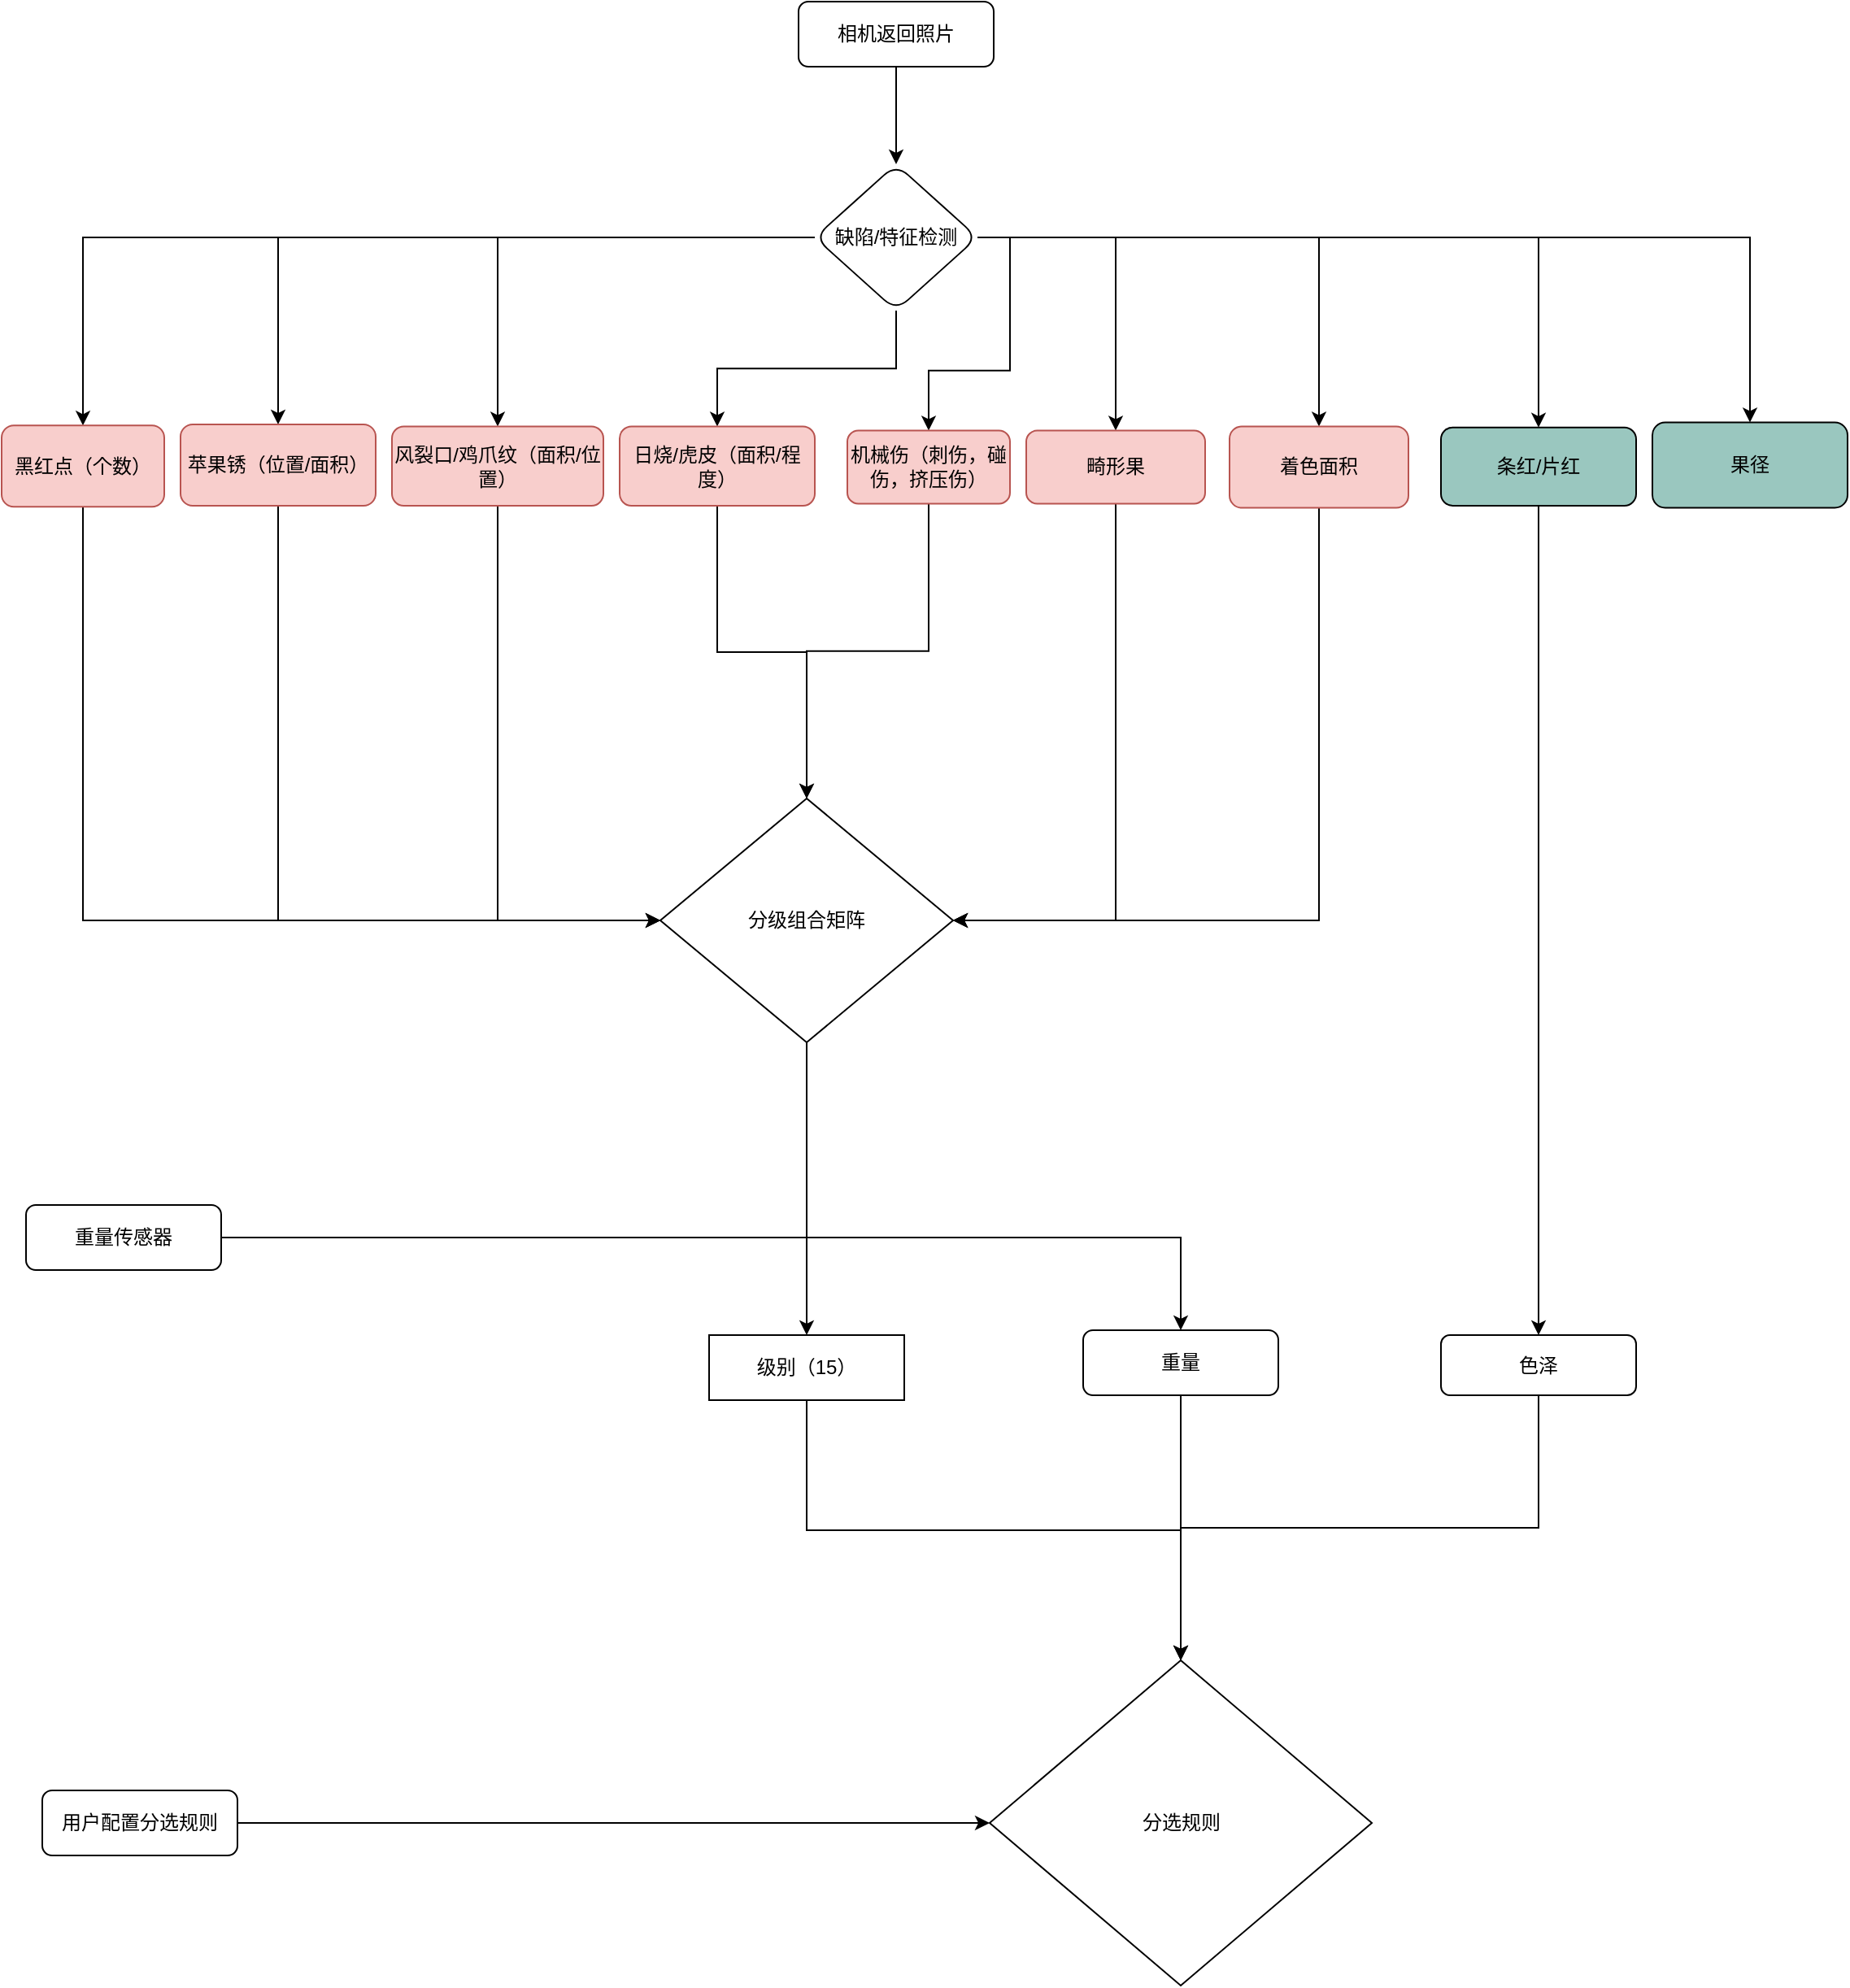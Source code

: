 <mxfile version="13.6.5" type="github">
  <diagram id="C5RBs43oDa-KdzZeNtuy" name="Page-1">
    <mxGraphModel dx="2066" dy="1163" grid="1" gridSize="10" guides="1" tooltips="1" connect="1" arrows="1" fold="1" page="1" pageScale="1" pageWidth="1169" pageHeight="827" math="0" shadow="0">
      <root>
        <mxCell id="WIyWlLk6GJQsqaUBKTNV-0" />
        <mxCell id="WIyWlLk6GJQsqaUBKTNV-1" parent="WIyWlLk6GJQsqaUBKTNV-0" />
        <mxCell id="UW98S7ijKTjuYcUrlLJn-1" value="" style="edgeStyle=orthogonalEdgeStyle;rounded=0;orthogonalLoop=1;jettySize=auto;html=1;" edge="1" parent="WIyWlLk6GJQsqaUBKTNV-1" source="WIyWlLk6GJQsqaUBKTNV-3" target="UW98S7ijKTjuYcUrlLJn-0">
          <mxGeometry relative="1" as="geometry" />
        </mxCell>
        <mxCell id="WIyWlLk6GJQsqaUBKTNV-3" value="相机返回照片" style="rounded=1;whiteSpace=wrap;html=1;fontSize=12;glass=0;strokeWidth=1;shadow=0;" parent="WIyWlLk6GJQsqaUBKTNV-1" vertex="1">
          <mxGeometry x="515" y="30" width="120" height="40" as="geometry" />
        </mxCell>
        <mxCell id="UW98S7ijKTjuYcUrlLJn-3" value="" style="edgeStyle=orthogonalEdgeStyle;rounded=0;orthogonalLoop=1;jettySize=auto;html=1;" edge="1" parent="WIyWlLk6GJQsqaUBKTNV-1" source="UW98S7ijKTjuYcUrlLJn-0" target="UW98S7ijKTjuYcUrlLJn-2">
          <mxGeometry relative="1" as="geometry" />
        </mxCell>
        <mxCell id="UW98S7ijKTjuYcUrlLJn-5" value="" style="edgeStyle=orthogonalEdgeStyle;rounded=0;orthogonalLoop=1;jettySize=auto;html=1;exitX=0;exitY=0.5;exitDx=0;exitDy=0;" edge="1" parent="WIyWlLk6GJQsqaUBKTNV-1" source="UW98S7ijKTjuYcUrlLJn-0" target="UW98S7ijKTjuYcUrlLJn-4">
          <mxGeometry relative="1" as="geometry" />
        </mxCell>
        <mxCell id="UW98S7ijKTjuYcUrlLJn-11" style="edgeStyle=orthogonalEdgeStyle;rounded=0;orthogonalLoop=1;jettySize=auto;html=1;exitX=1;exitY=0.5;exitDx=0;exitDy=0;" edge="1" parent="WIyWlLk6GJQsqaUBKTNV-1" source="UW98S7ijKTjuYcUrlLJn-0" target="UW98S7ijKTjuYcUrlLJn-12">
          <mxGeometry relative="1" as="geometry">
            <mxPoint x="745" y="330" as="targetPoint" />
          </mxGeometry>
        </mxCell>
        <mxCell id="UW98S7ijKTjuYcUrlLJn-13" style="edgeStyle=orthogonalEdgeStyle;rounded=0;orthogonalLoop=1;jettySize=auto;html=1;exitX=1;exitY=0.5;exitDx=0;exitDy=0;entryX=0.5;entryY=0;entryDx=0;entryDy=0;" edge="1" parent="WIyWlLk6GJQsqaUBKTNV-1" source="UW98S7ijKTjuYcUrlLJn-0" target="UW98S7ijKTjuYcUrlLJn-14">
          <mxGeometry relative="1" as="geometry">
            <mxPoint x="815" y="360" as="targetPoint" />
          </mxGeometry>
        </mxCell>
        <mxCell id="UW98S7ijKTjuYcUrlLJn-17" style="edgeStyle=orthogonalEdgeStyle;rounded=0;orthogonalLoop=1;jettySize=auto;html=1;entryX=0.5;entryY=0;entryDx=0;entryDy=0;" edge="1" parent="WIyWlLk6GJQsqaUBKTNV-1" source="UW98S7ijKTjuYcUrlLJn-0" target="UW98S7ijKTjuYcUrlLJn-18">
          <mxGeometry relative="1" as="geometry">
            <mxPoint x="655" y="360" as="targetPoint" />
          </mxGeometry>
        </mxCell>
        <mxCell id="UW98S7ijKTjuYcUrlLJn-20" style="edgeStyle=orthogonalEdgeStyle;rounded=0;orthogonalLoop=1;jettySize=auto;html=1;exitX=1;exitY=0.5;exitDx=0;exitDy=0;" edge="1" parent="WIyWlLk6GJQsqaUBKTNV-1" source="UW98S7ijKTjuYcUrlLJn-0" target="UW98S7ijKTjuYcUrlLJn-19">
          <mxGeometry relative="1" as="geometry" />
        </mxCell>
        <mxCell id="UW98S7ijKTjuYcUrlLJn-23" style="edgeStyle=orthogonalEdgeStyle;rounded=0;orthogonalLoop=1;jettySize=auto;html=1;" edge="1" parent="WIyWlLk6GJQsqaUBKTNV-1" source="UW98S7ijKTjuYcUrlLJn-0" target="UW98S7ijKTjuYcUrlLJn-22">
          <mxGeometry relative="1" as="geometry" />
        </mxCell>
        <mxCell id="UW98S7ijKTjuYcUrlLJn-24" style="edgeStyle=orthogonalEdgeStyle;rounded=0;orthogonalLoop=1;jettySize=auto;html=1;exitX=0.5;exitY=1;exitDx=0;exitDy=0;" edge="1" parent="WIyWlLk6GJQsqaUBKTNV-1" source="UW98S7ijKTjuYcUrlLJn-0" target="UW98S7ijKTjuYcUrlLJn-9">
          <mxGeometry relative="1" as="geometry" />
        </mxCell>
        <mxCell id="UW98S7ijKTjuYcUrlLJn-25" style="edgeStyle=orthogonalEdgeStyle;rounded=0;orthogonalLoop=1;jettySize=auto;html=1;exitX=0;exitY=0.5;exitDx=0;exitDy=0;" edge="1" parent="WIyWlLk6GJQsqaUBKTNV-1" source="UW98S7ijKTjuYcUrlLJn-0" target="UW98S7ijKTjuYcUrlLJn-6">
          <mxGeometry relative="1" as="geometry" />
        </mxCell>
        <mxCell id="UW98S7ijKTjuYcUrlLJn-0" value="缺陷/特征检测" style="rhombus;whiteSpace=wrap;html=1;rounded=1;shadow=0;strokeWidth=1;glass=0;" vertex="1" parent="WIyWlLk6GJQsqaUBKTNV-1">
          <mxGeometry x="525" y="130" width="100" height="90" as="geometry" />
        </mxCell>
        <mxCell id="UW98S7ijKTjuYcUrlLJn-28" style="edgeStyle=orthogonalEdgeStyle;rounded=0;orthogonalLoop=1;jettySize=auto;html=1;entryX=0;entryY=0.5;entryDx=0;entryDy=0;exitX=0.5;exitY=1;exitDx=0;exitDy=0;" edge="1" parent="WIyWlLk6GJQsqaUBKTNV-1" source="UW98S7ijKTjuYcUrlLJn-2" target="UW98S7ijKTjuYcUrlLJn-26">
          <mxGeometry relative="1" as="geometry" />
        </mxCell>
        <mxCell id="UW98S7ijKTjuYcUrlLJn-2" value="黑红点（个数）" style="whiteSpace=wrap;html=1;rounded=1;shadow=0;strokeWidth=1;glass=0;fillColor=#f8cecc;strokeColor=#b85450;" vertex="1" parent="WIyWlLk6GJQsqaUBKTNV-1">
          <mxGeometry x="25" y="290.63" width="100" height="50" as="geometry" />
        </mxCell>
        <mxCell id="UW98S7ijKTjuYcUrlLJn-29" style="edgeStyle=orthogonalEdgeStyle;rounded=0;orthogonalLoop=1;jettySize=auto;html=1;entryX=0;entryY=0.5;entryDx=0;entryDy=0;exitX=0.5;exitY=1;exitDx=0;exitDy=0;" edge="1" parent="WIyWlLk6GJQsqaUBKTNV-1" source="UW98S7ijKTjuYcUrlLJn-4" target="UW98S7ijKTjuYcUrlLJn-26">
          <mxGeometry relative="1" as="geometry" />
        </mxCell>
        <mxCell id="UW98S7ijKTjuYcUrlLJn-4" value="苹果锈（位置/面积）" style="whiteSpace=wrap;html=1;rounded=1;shadow=0;strokeWidth=1;glass=0;fillColor=#f8cecc;strokeColor=#b85450;" vertex="1" parent="WIyWlLk6GJQsqaUBKTNV-1">
          <mxGeometry x="135" y="290" width="120" height="50" as="geometry" />
        </mxCell>
        <mxCell id="UW98S7ijKTjuYcUrlLJn-30" style="edgeStyle=orthogonalEdgeStyle;rounded=0;orthogonalLoop=1;jettySize=auto;html=1;exitX=0.5;exitY=1;exitDx=0;exitDy=0;entryX=0;entryY=0.5;entryDx=0;entryDy=0;" edge="1" parent="WIyWlLk6GJQsqaUBKTNV-1" source="UW98S7ijKTjuYcUrlLJn-6" target="UW98S7ijKTjuYcUrlLJn-26">
          <mxGeometry relative="1" as="geometry" />
        </mxCell>
        <mxCell id="UW98S7ijKTjuYcUrlLJn-6" value="风裂口/鸡爪纹（面积/位置）" style="whiteSpace=wrap;html=1;rounded=1;shadow=0;strokeWidth=1;glass=0;fillColor=#f8cecc;strokeColor=#b85450;" vertex="1" parent="WIyWlLk6GJQsqaUBKTNV-1">
          <mxGeometry x="265" y="291.25" width="130" height="48.75" as="geometry" />
        </mxCell>
        <mxCell id="UW98S7ijKTjuYcUrlLJn-31" style="edgeStyle=orthogonalEdgeStyle;rounded=0;orthogonalLoop=1;jettySize=auto;html=1;exitX=0.5;exitY=1;exitDx=0;exitDy=0;" edge="1" parent="WIyWlLk6GJQsqaUBKTNV-1" source="UW98S7ijKTjuYcUrlLJn-9" target="UW98S7ijKTjuYcUrlLJn-26">
          <mxGeometry relative="1" as="geometry" />
        </mxCell>
        <mxCell id="UW98S7ijKTjuYcUrlLJn-9" value="日烧/虎皮（面积/程度）" style="whiteSpace=wrap;html=1;rounded=1;shadow=0;strokeWidth=1;glass=0;fillColor=#f8cecc;strokeColor=#b85450;" vertex="1" parent="WIyWlLk6GJQsqaUBKTNV-1">
          <mxGeometry x="405" y="291.25" width="120" height="48.75" as="geometry" />
        </mxCell>
        <mxCell id="UW98S7ijKTjuYcUrlLJn-32" style="edgeStyle=orthogonalEdgeStyle;rounded=0;orthogonalLoop=1;jettySize=auto;html=1;exitX=0.5;exitY=1;exitDx=0;exitDy=0;entryX=0.5;entryY=0;entryDx=0;entryDy=0;" edge="1" parent="WIyWlLk6GJQsqaUBKTNV-1" source="UW98S7ijKTjuYcUrlLJn-12" target="UW98S7ijKTjuYcUrlLJn-26">
          <mxGeometry relative="1" as="geometry">
            <mxPoint x="510" y="510" as="targetPoint" />
          </mxGeometry>
        </mxCell>
        <mxCell id="UW98S7ijKTjuYcUrlLJn-12" value="机械伤（刺伤，碰伤，挤压伤）" style="whiteSpace=wrap;html=1;rounded=1;shadow=0;strokeWidth=1;glass=0;fillColor=#f8cecc;strokeColor=#b85450;" vertex="1" parent="WIyWlLk6GJQsqaUBKTNV-1">
          <mxGeometry x="545" y="293.75" width="100" height="45" as="geometry" />
        </mxCell>
        <mxCell id="UW98S7ijKTjuYcUrlLJn-34" style="edgeStyle=orthogonalEdgeStyle;rounded=0;orthogonalLoop=1;jettySize=auto;html=1;entryX=1;entryY=0.5;entryDx=0;entryDy=0;exitX=0.5;exitY=1;exitDx=0;exitDy=0;" edge="1" parent="WIyWlLk6GJQsqaUBKTNV-1" source="UW98S7ijKTjuYcUrlLJn-14" target="UW98S7ijKTjuYcUrlLJn-26">
          <mxGeometry relative="1" as="geometry" />
        </mxCell>
        <mxCell id="UW98S7ijKTjuYcUrlLJn-14" value="畸形果" style="whiteSpace=wrap;html=1;rounded=1;shadow=0;strokeWidth=1;glass=0;fillColor=#f8cecc;strokeColor=#b85450;" vertex="1" parent="WIyWlLk6GJQsqaUBKTNV-1">
          <mxGeometry x="655" y="293.75" width="110" height="45" as="geometry" />
        </mxCell>
        <mxCell id="UW98S7ijKTjuYcUrlLJn-35" style="edgeStyle=orthogonalEdgeStyle;rounded=0;orthogonalLoop=1;jettySize=auto;html=1;exitX=0.5;exitY=1;exitDx=0;exitDy=0;entryX=1;entryY=0.5;entryDx=0;entryDy=0;" edge="1" parent="WIyWlLk6GJQsqaUBKTNV-1" source="UW98S7ijKTjuYcUrlLJn-19" target="UW98S7ijKTjuYcUrlLJn-26">
          <mxGeometry relative="1" as="geometry" />
        </mxCell>
        <mxCell id="UW98S7ijKTjuYcUrlLJn-47" value="" style="edgeStyle=orthogonalEdgeStyle;rounded=0;orthogonalLoop=1;jettySize=auto;html=1;" edge="1" parent="WIyWlLk6GJQsqaUBKTNV-1" source="UW98S7ijKTjuYcUrlLJn-18" target="UW98S7ijKTjuYcUrlLJn-46">
          <mxGeometry relative="1" as="geometry" />
        </mxCell>
        <mxCell id="UW98S7ijKTjuYcUrlLJn-18" value="条红/片红" style="whiteSpace=wrap;html=1;rounded=1;shadow=0;strokeWidth=1;glass=0;fillColor=#9AC7BF;" vertex="1" parent="WIyWlLk6GJQsqaUBKTNV-1">
          <mxGeometry x="910" y="291.88" width="120" height="48.12" as="geometry" />
        </mxCell>
        <mxCell id="UW98S7ijKTjuYcUrlLJn-36" style="edgeStyle=orthogonalEdgeStyle;rounded=0;orthogonalLoop=1;jettySize=auto;html=1;exitX=0.5;exitY=1;exitDx=0;exitDy=0;entryX=1;entryY=0.5;entryDx=0;entryDy=0;" edge="1" parent="WIyWlLk6GJQsqaUBKTNV-1" source="UW98S7ijKTjuYcUrlLJn-19" target="UW98S7ijKTjuYcUrlLJn-26">
          <mxGeometry relative="1" as="geometry" />
        </mxCell>
        <mxCell id="UW98S7ijKTjuYcUrlLJn-22" value="果径" style="whiteSpace=wrap;html=1;rounded=1;shadow=0;strokeWidth=1;glass=0;fillColor=#9AC7BF;" vertex="1" parent="WIyWlLk6GJQsqaUBKTNV-1">
          <mxGeometry x="1040" y="288.75" width="120" height="52.5" as="geometry" />
        </mxCell>
        <mxCell id="UW98S7ijKTjuYcUrlLJn-45" value="" style="edgeStyle=orthogonalEdgeStyle;rounded=0;orthogonalLoop=1;jettySize=auto;html=1;" edge="1" parent="WIyWlLk6GJQsqaUBKTNV-1" source="UW98S7ijKTjuYcUrlLJn-26" target="UW98S7ijKTjuYcUrlLJn-44">
          <mxGeometry relative="1" as="geometry" />
        </mxCell>
        <mxCell id="UW98S7ijKTjuYcUrlLJn-26" value="分级组合矩阵" style="rhombus;whiteSpace=wrap;html=1;" vertex="1" parent="WIyWlLk6GJQsqaUBKTNV-1">
          <mxGeometry x="430" y="520" width="180" height="150" as="geometry" />
        </mxCell>
        <mxCell id="UW98S7ijKTjuYcUrlLJn-19" value="着色面积" style="whiteSpace=wrap;html=1;rounded=1;shadow=0;strokeWidth=1;glass=0;fillColor=#f8cecc;strokeColor=#b85450;" vertex="1" parent="WIyWlLk6GJQsqaUBKTNV-1">
          <mxGeometry x="780" y="291.25" width="110" height="50" as="geometry" />
        </mxCell>
        <mxCell id="UW98S7ijKTjuYcUrlLJn-40" style="edgeStyle=orthogonalEdgeStyle;rounded=0;orthogonalLoop=1;jettySize=auto;html=1;entryX=0.5;entryY=0;entryDx=0;entryDy=0;" edge="1" parent="WIyWlLk6GJQsqaUBKTNV-1" source="UW98S7ijKTjuYcUrlLJn-39" target="UW98S7ijKTjuYcUrlLJn-42">
          <mxGeometry relative="1" as="geometry">
            <mxPoint x="460" y="720" as="targetPoint" />
          </mxGeometry>
        </mxCell>
        <mxCell id="UW98S7ijKTjuYcUrlLJn-39" value="重量传感器" style="rounded=1;whiteSpace=wrap;html=1;fontSize=12;glass=0;strokeWidth=1;shadow=0;" vertex="1" parent="WIyWlLk6GJQsqaUBKTNV-1">
          <mxGeometry x="40" y="770" width="120" height="40" as="geometry" />
        </mxCell>
        <mxCell id="UW98S7ijKTjuYcUrlLJn-52" style="edgeStyle=orthogonalEdgeStyle;rounded=0;orthogonalLoop=1;jettySize=auto;html=1;" edge="1" parent="WIyWlLk6GJQsqaUBKTNV-1" source="UW98S7ijKTjuYcUrlLJn-41" target="UW98S7ijKTjuYcUrlLJn-48">
          <mxGeometry relative="1" as="geometry" />
        </mxCell>
        <mxCell id="UW98S7ijKTjuYcUrlLJn-41" value="用户配置分选规则" style="rounded=1;whiteSpace=wrap;html=1;fontSize=12;glass=0;strokeWidth=1;shadow=0;" vertex="1" parent="WIyWlLk6GJQsqaUBKTNV-1">
          <mxGeometry x="50" y="1130" width="120" height="40" as="geometry" />
        </mxCell>
        <mxCell id="UW98S7ijKTjuYcUrlLJn-50" style="edgeStyle=orthogonalEdgeStyle;rounded=0;orthogonalLoop=1;jettySize=auto;html=1;exitX=0.5;exitY=1;exitDx=0;exitDy=0;entryX=0.5;entryY=0;entryDx=0;entryDy=0;" edge="1" parent="WIyWlLk6GJQsqaUBKTNV-1" source="UW98S7ijKTjuYcUrlLJn-42" target="UW98S7ijKTjuYcUrlLJn-48">
          <mxGeometry relative="1" as="geometry">
            <mxPoint x="680" y="1050" as="targetPoint" />
          </mxGeometry>
        </mxCell>
        <mxCell id="UW98S7ijKTjuYcUrlLJn-42" value="重量" style="rounded=1;whiteSpace=wrap;html=1;fontSize=12;glass=0;strokeWidth=1;shadow=0;" vertex="1" parent="WIyWlLk6GJQsqaUBKTNV-1">
          <mxGeometry x="690" y="847" width="120" height="40" as="geometry" />
        </mxCell>
        <mxCell id="UW98S7ijKTjuYcUrlLJn-49" style="edgeStyle=orthogonalEdgeStyle;rounded=0;orthogonalLoop=1;jettySize=auto;html=1;exitX=0.5;exitY=1;exitDx=0;exitDy=0;" edge="1" parent="WIyWlLk6GJQsqaUBKTNV-1" source="UW98S7ijKTjuYcUrlLJn-44" target="UW98S7ijKTjuYcUrlLJn-48">
          <mxGeometry relative="1" as="geometry" />
        </mxCell>
        <mxCell id="UW98S7ijKTjuYcUrlLJn-44" value="级别（15）" style="whiteSpace=wrap;html=1;" vertex="1" parent="WIyWlLk6GJQsqaUBKTNV-1">
          <mxGeometry x="460" y="850" width="120" height="40" as="geometry" />
        </mxCell>
        <mxCell id="UW98S7ijKTjuYcUrlLJn-51" style="edgeStyle=orthogonalEdgeStyle;rounded=0;orthogonalLoop=1;jettySize=auto;html=1;exitX=0.5;exitY=1;exitDx=0;exitDy=0;" edge="1" parent="WIyWlLk6GJQsqaUBKTNV-1" source="UW98S7ijKTjuYcUrlLJn-46" target="UW98S7ijKTjuYcUrlLJn-48">
          <mxGeometry relative="1" as="geometry" />
        </mxCell>
        <mxCell id="UW98S7ijKTjuYcUrlLJn-46" value="色泽" style="whiteSpace=wrap;html=1;rounded=1;shadow=0;strokeWidth=1;glass=0;" vertex="1" parent="WIyWlLk6GJQsqaUBKTNV-1">
          <mxGeometry x="910" y="850" width="120" height="37" as="geometry" />
        </mxCell>
        <mxCell id="UW98S7ijKTjuYcUrlLJn-48" value="分选规则" style="rhombus;whiteSpace=wrap;html=1;" vertex="1" parent="WIyWlLk6GJQsqaUBKTNV-1">
          <mxGeometry x="632.5" y="1050" width="235" height="200" as="geometry" />
        </mxCell>
      </root>
    </mxGraphModel>
  </diagram>
</mxfile>
